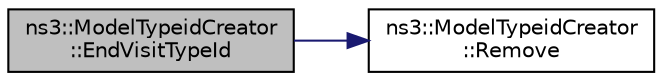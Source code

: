 digraph "ns3::ModelTypeidCreator::EndVisitTypeId"
{
 // LATEX_PDF_SIZE
  edge [fontname="Helvetica",fontsize="10",labelfontname="Helvetica",labelfontsize="10"];
  node [fontname="Helvetica",fontsize="10",shape=record];
  rankdir="LR";
  Node1 [label="ns3::ModelTypeidCreator\l::EndVisitTypeId",height=0.2,width=0.4,color="black", fillcolor="grey75", style="filled", fontcolor="black",tooltip="Remove the last gtk tree iterator."];
  Node1 -> Node2 [color="midnightblue",fontsize="10",style="solid",fontname="Helvetica"];
  Node2 [label="ns3::ModelTypeidCreator\l::Remove",height=0.2,width=0.4,color="black", fillcolor="white", style="filled",URL="$classns3_1_1_model_typeid_creator.html#aad7cb7c2c9bef1781b3f9485dfc1d027",tooltip="Removes the last GtkTreeIterator from m_iters."];
}
